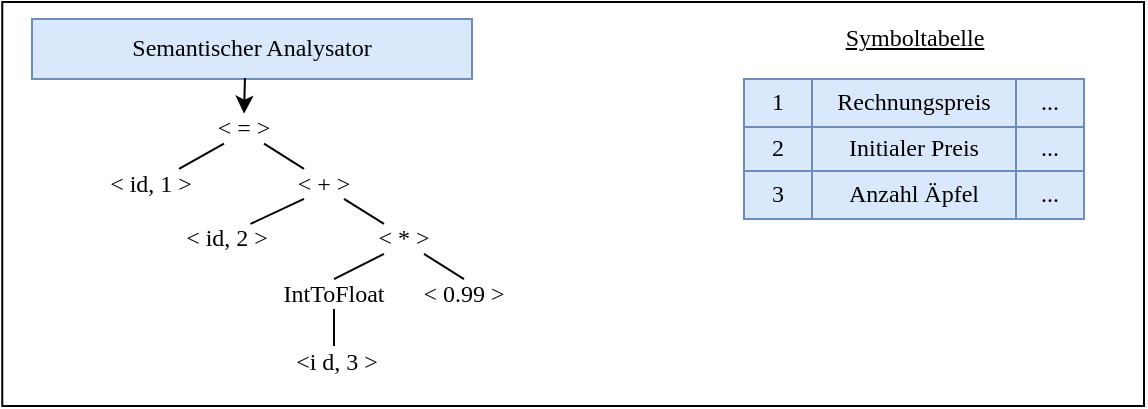 <mxfile version="14.4.3" type="device"><diagram id="xMEqOEBCOI-slrdk1ZO1" name="Page-1"><mxGraphModel dx="1181" dy="602" grid="1" gridSize="10" guides="1" tooltips="1" connect="1" arrows="1" fold="1" page="1" pageScale="1" pageWidth="827" pageHeight="1169" math="0" shadow="0"><root><mxCell id="0"/><mxCell id="1" parent="0"/><mxCell id="3ePyQkT5WEdc35E6F-k3-1" value="" style="rounded=0;whiteSpace=wrap;html=1;fontSize=12;fontFamily=Times New Roman;" vertex="1" parent="1"><mxGeometry x="49.13" y="48" width="570.87" height="202" as="geometry"/></mxCell><mxCell id="3ePyQkT5WEdc35E6F-k3-7" value="Semantischer Analysator" style="rounded=0;whiteSpace=wrap;html=1;fillColor=#dae8fc;strokeColor=#6c8ebf;fontSize=12;fontFamily=Times New Roman;" vertex="1" parent="1"><mxGeometry x="64" y="56.48" width="220" height="30" as="geometry"/></mxCell><mxCell id="3ePyQkT5WEdc35E6F-k3-8" value="&amp;lt; = &amp;gt;" style="text;html=1;strokeColor=none;fillColor=none;align=center;verticalAlign=middle;whiteSpace=wrap;rounded=0;fontSize=12;fontFamily=Times New Roman;" vertex="1" parent="1"><mxGeometry x="150" y="103.838" width="40" height="15" as="geometry"/></mxCell><mxCell id="3ePyQkT5WEdc35E6F-k3-9" value="&lt;span style=&quot;color: rgb(0 , 0 , 0) ; font-size: 12px ; font-style: normal ; font-weight: 400 ; letter-spacing: normal ; text-indent: 0px ; text-transform: none ; word-spacing: 0px ; display: inline ; float: none&quot;&gt;&amp;lt; id, 1 &amp;gt;&amp;nbsp;&lt;/span&gt;" style="text;whiteSpace=wrap;html=1;verticalAlign=middle;align=center;fontSize=12;fontFamily=Times New Roman;labelBackgroundColor=#ffffff;" vertex="1" parent="1"><mxGeometry x="100" y="131.397" width="50" height="15" as="geometry"/></mxCell><mxCell id="3ePyQkT5WEdc35E6F-k3-10" value="&lt;span style=&quot;color: rgb(0 , 0 , 0) ; font-size: 12px ; font-style: normal ; font-weight: 400 ; letter-spacing: normal ; text-indent: 0px ; text-transform: none ; word-spacing: 0px ; display: inline ; float: none&quot;&gt;&amp;lt; id, 2 &amp;gt;&lt;/span&gt;" style="text;whiteSpace=wrap;html=1;verticalAlign=middle;align=center;fontSize=12;fontFamily=Times New Roman;labelBackgroundColor=#ffffff;" vertex="1" parent="1"><mxGeometry x="138" y="158.956" width="47" height="15" as="geometry"/></mxCell><mxCell id="3ePyQkT5WEdc35E6F-k3-11" value="&lt;span style=&quot;color: rgb(0, 0, 0); font-size: 12px; font-style: normal; font-weight: 400; letter-spacing: normal; text-indent: 0px; text-transform: none; word-spacing: 0px; display: inline; float: none;&quot;&gt;&amp;lt; + &amp;gt;&lt;/span&gt;" style="text;whiteSpace=wrap;html=1;verticalAlign=middle;align=center;fontSize=12;fontFamily=Times New Roman;labelBackgroundColor=#ffffff;" vertex="1" parent="1"><mxGeometry x="190" y="131.397" width="40" height="15" as="geometry"/></mxCell><mxCell id="3ePyQkT5WEdc35E6F-k3-12" value="IntToFloat" style="text;whiteSpace=wrap;html=1;verticalAlign=middle;labelPosition=center;verticalLabelPosition=middle;align=center;fontSize=12;fontFamily=Times New Roman;labelBackgroundColor=#ffffff;" vertex="1" parent="1"><mxGeometry x="190" y="186.515" width="50" height="15" as="geometry"/></mxCell><mxCell id="3ePyQkT5WEdc35E6F-k3-13" value="&lt;span style=&quot;color: rgb(0, 0, 0); font-size: 12px; font-style: normal; font-weight: 400; letter-spacing: normal; text-indent: 0px; text-transform: none; word-spacing: 0px; display: inline; float: none;&quot;&gt;&amp;lt; * &amp;gt;&lt;/span&gt;" style="text;whiteSpace=wrap;html=1;horizontal=1;verticalAlign=middle;align=center;fontSize=12;fontFamily=Times New Roman;labelBackgroundColor=#ffffff;" vertex="1" parent="1"><mxGeometry x="230" y="158.956" width="40" height="15" as="geometry"/></mxCell><mxCell id="3ePyQkT5WEdc35E6F-k3-14" value="&lt;meta charset=&quot;utf-8&quot; style=&quot;font-size: 12px;&quot;&gt;&lt;span style=&quot;color: rgb(0, 0, 0); font-size: 12px; font-style: normal; font-weight: 400; letter-spacing: normal; text-indent: 0px; text-transform: none; word-spacing: 0px; display: inline; float: none;&quot;&gt;&amp;lt; 0.99 &amp;gt;&lt;/span&gt;" style="text;whiteSpace=wrap;html=1;verticalAlign=middle;align=center;fontSize=12;fontFamily=Times New Roman;labelBackgroundColor=#ffffff;" vertex="1" parent="1"><mxGeometry x="255" y="186.515" width="50" height="15" as="geometry"/></mxCell><mxCell id="3ePyQkT5WEdc35E6F-k3-15" value="" style="endArrow=none;html=1;entryX=0.25;entryY=1;entryDx=0;entryDy=0;exitX=0.5;exitY=0;exitDx=0;exitDy=0;fontSize=12;fontFamily=Times New Roman;" edge="1" parent="1" source="3ePyQkT5WEdc35E6F-k3-12" target="3ePyQkT5WEdc35E6F-k3-13"><mxGeometry width="50" height="50" relative="1" as="geometry"><mxPoint x="145" y="219.98" as="sourcePoint"/><mxPoint x="195" y="169.98" as="targetPoint"/></mxGeometry></mxCell><mxCell id="3ePyQkT5WEdc35E6F-k3-16" value="" style="endArrow=none;html=1;entryX=0.75;entryY=1;entryDx=0;entryDy=0;exitX=0.5;exitY=0;exitDx=0;exitDy=0;fontSize=12;fontFamily=Times New Roman;" edge="1" parent="1" source="3ePyQkT5WEdc35E6F-k3-14" target="3ePyQkT5WEdc35E6F-k3-13"><mxGeometry width="50" height="50" relative="1" as="geometry"><mxPoint x="145" y="219.98" as="sourcePoint"/><mxPoint x="195" y="169.98" as="targetPoint"/></mxGeometry></mxCell><mxCell id="3ePyQkT5WEdc35E6F-k3-17" value="" style="endArrow=none;html=1;entryX=0.25;entryY=0;entryDx=0;entryDy=0;exitX=0.75;exitY=1;exitDx=0;exitDy=0;fontSize=12;fontFamily=Times New Roman;" edge="1" parent="1" source="3ePyQkT5WEdc35E6F-k3-11" target="3ePyQkT5WEdc35E6F-k3-13"><mxGeometry width="50" height="50" relative="1" as="geometry"><mxPoint x="145" y="219.98" as="sourcePoint"/><mxPoint x="195" y="169.98" as="targetPoint"/></mxGeometry></mxCell><mxCell id="3ePyQkT5WEdc35E6F-k3-18" value="" style="endArrow=none;html=1;exitX=0.75;exitY=0;exitDx=0;exitDy=0;entryX=0.25;entryY=1;entryDx=0;entryDy=0;fontSize=12;fontFamily=Times New Roman;" edge="1" parent="1" source="3ePyQkT5WEdc35E6F-k3-9" target="3ePyQkT5WEdc35E6F-k3-8"><mxGeometry width="50" height="50" relative="1" as="geometry"><mxPoint x="145" y="219.98" as="sourcePoint"/><mxPoint x="195" y="169.98" as="targetPoint"/></mxGeometry></mxCell><mxCell id="3ePyQkT5WEdc35E6F-k3-19" value="" style="endArrow=none;html=1;exitX=0.75;exitY=0;exitDx=0;exitDy=0;entryX=0.25;entryY=1;entryDx=0;entryDy=0;fontSize=12;fontFamily=Times New Roman;" edge="1" parent="1" source="3ePyQkT5WEdc35E6F-k3-10" target="3ePyQkT5WEdc35E6F-k3-11"><mxGeometry width="50" height="50" relative="1" as="geometry"><mxPoint x="145" y="219.98" as="sourcePoint"/><mxPoint x="195" y="169.98" as="targetPoint"/></mxGeometry></mxCell><mxCell id="3ePyQkT5WEdc35E6F-k3-20" value="" style="endArrow=none;html=1;exitX=0.75;exitY=1;exitDx=0;exitDy=0;entryX=0.25;entryY=0;entryDx=0;entryDy=0;fontSize=12;fontFamily=Times New Roman;" edge="1" parent="1" source="3ePyQkT5WEdc35E6F-k3-8" target="3ePyQkT5WEdc35E6F-k3-11"><mxGeometry width="50" height="50" relative="1" as="geometry"><mxPoint x="145" y="219.98" as="sourcePoint"/><mxPoint x="195" y="169.98" as="targetPoint"/></mxGeometry></mxCell><mxCell id="3ePyQkT5WEdc35E6F-k3-21" value="" style="endArrow=classic;html=1;exitX=0.484;exitY=0.984;exitDx=0;exitDy=0;exitPerimeter=0;entryX=0.5;entryY=0;entryDx=0;entryDy=0;" edge="1" parent="1" source="3ePyQkT5WEdc35E6F-k3-7" target="3ePyQkT5WEdc35E6F-k3-8"><mxGeometry width="50" height="50" relative="1" as="geometry"><mxPoint x="310" y="320" as="sourcePoint"/><mxPoint x="360" y="270" as="targetPoint"/></mxGeometry></mxCell><mxCell id="3ePyQkT5WEdc35E6F-k3-22" value="&lt;span style=&quot;color: rgb(0 , 0 , 0) ; font-size: 12px ; font-style: normal ; font-weight: 400 ; letter-spacing: normal ; text-indent: 0px ; text-transform: none ; word-spacing: 0px ; display: inline ; float: none&quot;&gt;&lt;span style=&quot;font-size: 12px&quot;&gt;&amp;nbsp;&lt;/span&gt;&amp;lt;i d, 3 &amp;gt;&lt;/span&gt;" style="text;whiteSpace=wrap;html=1;verticalAlign=middle;labelPosition=center;verticalLabelPosition=middle;align=center;fontSize=12;fontFamily=Times New Roman;labelBackgroundColor=#ffffff;" vertex="1" parent="1"><mxGeometry x="190" y="220.005" width="50" height="15" as="geometry"/></mxCell><mxCell id="3ePyQkT5WEdc35E6F-k3-23" value="" style="endArrow=none;html=1;exitX=0.5;exitY=1;exitDx=0;exitDy=0;entryX=0.5;entryY=0;entryDx=0;entryDy=0;" edge="1" parent="1" source="3ePyQkT5WEdc35E6F-k3-12" target="3ePyQkT5WEdc35E6F-k3-22"><mxGeometry width="50" height="50" relative="1" as="geometry"><mxPoint x="310" y="320" as="sourcePoint"/><mxPoint x="360" y="270" as="targetPoint"/></mxGeometry></mxCell><mxCell id="3ePyQkT5WEdc35E6F-k3-24" value="" style="shape=table;html=1;whiteSpace=wrap;startSize=0;container=1;collapsible=0;childLayout=tableLayout;fontSize=12;fillColor=#dae8fc;strokeColor=#6c8ebf;fontFamily=Times New Roman;" vertex="1" parent="1"><mxGeometry x="420" y="86.48" width="170" height="70" as="geometry"/></mxCell><mxCell id="3ePyQkT5WEdc35E6F-k3-25" value="" style="shape=partialRectangle;html=1;whiteSpace=wrap;collapsible=0;dropTarget=0;pointerEvents=0;fillColor=none;top=0;left=0;bottom=0;right=0;points=[[0,0.5],[1,0.5]];portConstraint=eastwest;fontSize=12;fontFamily=Times New Roman;" vertex="1" parent="3ePyQkT5WEdc35E6F-k3-24"><mxGeometry width="170" height="24" as="geometry"/></mxCell><mxCell id="3ePyQkT5WEdc35E6F-k3-26" value="1" style="shape=partialRectangle;html=1;whiteSpace=wrap;connectable=0;fillColor=none;top=0;left=0;bottom=0;right=0;overflow=hidden;fontSize=12;fontFamily=Times New Roman;" vertex="1" parent="3ePyQkT5WEdc35E6F-k3-25"><mxGeometry width="34" height="24" as="geometry"/></mxCell><mxCell id="3ePyQkT5WEdc35E6F-k3-27" value="&lt;font style=&quot;font-size: 12px;&quot;&gt;Rechnungspreis&lt;/font&gt;" style="shape=partialRectangle;html=1;whiteSpace=wrap;connectable=0;fillColor=none;top=0;left=0;bottom=0;right=0;overflow=hidden;fontSize=12;fontFamily=Times New Roman;" vertex="1" parent="3ePyQkT5WEdc35E6F-k3-25"><mxGeometry x="34" width="102" height="24" as="geometry"/></mxCell><mxCell id="3ePyQkT5WEdc35E6F-k3-28" value="..." style="shape=partialRectangle;html=1;whiteSpace=wrap;connectable=0;fillColor=none;top=0;left=0;bottom=0;right=0;overflow=hidden;fontSize=12;fontFamily=Times New Roman;" vertex="1" parent="3ePyQkT5WEdc35E6F-k3-25"><mxGeometry x="136" width="34" height="24" as="geometry"/></mxCell><mxCell id="3ePyQkT5WEdc35E6F-k3-29" value="" style="shape=partialRectangle;html=1;whiteSpace=wrap;collapsible=0;dropTarget=0;pointerEvents=0;fillColor=none;top=0;left=0;bottom=0;right=0;points=[[0,0.5],[1,0.5]];portConstraint=eastwest;fontSize=12;fontFamily=Times New Roman;" vertex="1" parent="3ePyQkT5WEdc35E6F-k3-24"><mxGeometry y="24" width="170" height="22" as="geometry"/></mxCell><mxCell id="3ePyQkT5WEdc35E6F-k3-30" value="2" style="shape=partialRectangle;html=1;whiteSpace=wrap;connectable=0;fillColor=none;top=0;left=0;bottom=0;right=0;overflow=hidden;fontSize=12;fontFamily=Times New Roman;" vertex="1" parent="3ePyQkT5WEdc35E6F-k3-29"><mxGeometry width="34" height="22" as="geometry"/></mxCell><mxCell id="3ePyQkT5WEdc35E6F-k3-31" value="&lt;font style=&quot;font-size: 12px;&quot;&gt;Initialer Preis&lt;/font&gt;" style="shape=partialRectangle;html=1;whiteSpace=wrap;connectable=0;fillColor=none;top=0;left=0;bottom=0;right=0;overflow=hidden;fontSize=12;fontFamily=Times New Roman;" vertex="1" parent="3ePyQkT5WEdc35E6F-k3-29"><mxGeometry x="34" width="102" height="22" as="geometry"/></mxCell><mxCell id="3ePyQkT5WEdc35E6F-k3-32" value="..." style="shape=partialRectangle;html=1;whiteSpace=wrap;connectable=0;fillColor=none;top=0;left=0;bottom=0;right=0;overflow=hidden;fontSize=12;fontFamily=Times New Roman;" vertex="1" parent="3ePyQkT5WEdc35E6F-k3-29"><mxGeometry x="136" width="34" height="22" as="geometry"/></mxCell><mxCell id="3ePyQkT5WEdc35E6F-k3-33" value="" style="shape=partialRectangle;html=1;whiteSpace=wrap;collapsible=0;dropTarget=0;pointerEvents=0;fillColor=none;top=0;left=0;bottom=0;right=0;points=[[0,0.5],[1,0.5]];portConstraint=eastwest;fontSize=12;fontFamily=Times New Roman;" vertex="1" parent="3ePyQkT5WEdc35E6F-k3-24"><mxGeometry y="46" width="170" height="24" as="geometry"/></mxCell><mxCell id="3ePyQkT5WEdc35E6F-k3-34" value="3" style="shape=partialRectangle;html=1;whiteSpace=wrap;connectable=0;fillColor=none;top=0;left=0;bottom=0;right=0;overflow=hidden;fontSize=12;fontFamily=Times New Roman;" vertex="1" parent="3ePyQkT5WEdc35E6F-k3-33"><mxGeometry width="34" height="24" as="geometry"/></mxCell><mxCell id="3ePyQkT5WEdc35E6F-k3-35" value="&lt;font style=&quot;font-size: 12px;&quot;&gt;Anzahl Äpfel&lt;/font&gt;" style="shape=partialRectangle;html=1;whiteSpace=wrap;connectable=0;fillColor=none;top=0;left=0;bottom=0;right=0;overflow=hidden;fontSize=12;fontFamily=Times New Roman;" vertex="1" parent="3ePyQkT5WEdc35E6F-k3-33"><mxGeometry x="34" width="102" height="24" as="geometry"/></mxCell><mxCell id="3ePyQkT5WEdc35E6F-k3-36" value="..." style="shape=partialRectangle;html=1;whiteSpace=wrap;connectable=0;fillColor=none;top=0;left=0;bottom=0;right=0;overflow=hidden;fontSize=12;fontFamily=Times New Roman;" vertex="1" parent="3ePyQkT5WEdc35E6F-k3-33"><mxGeometry x="136" width="34" height="24" as="geometry"/></mxCell><mxCell id="3ePyQkT5WEdc35E6F-k3-37" value="Symboltabelle" style="text;html=1;align=center;verticalAlign=middle;resizable=0;points=[];autosize=1;fontSize=12;fontFamily=Times New Roman;fontStyle=4" vertex="1" parent="1"><mxGeometry x="465" y="56.48" width="80" height="20" as="geometry"/></mxCell></root></mxGraphModel></diagram></mxfile>